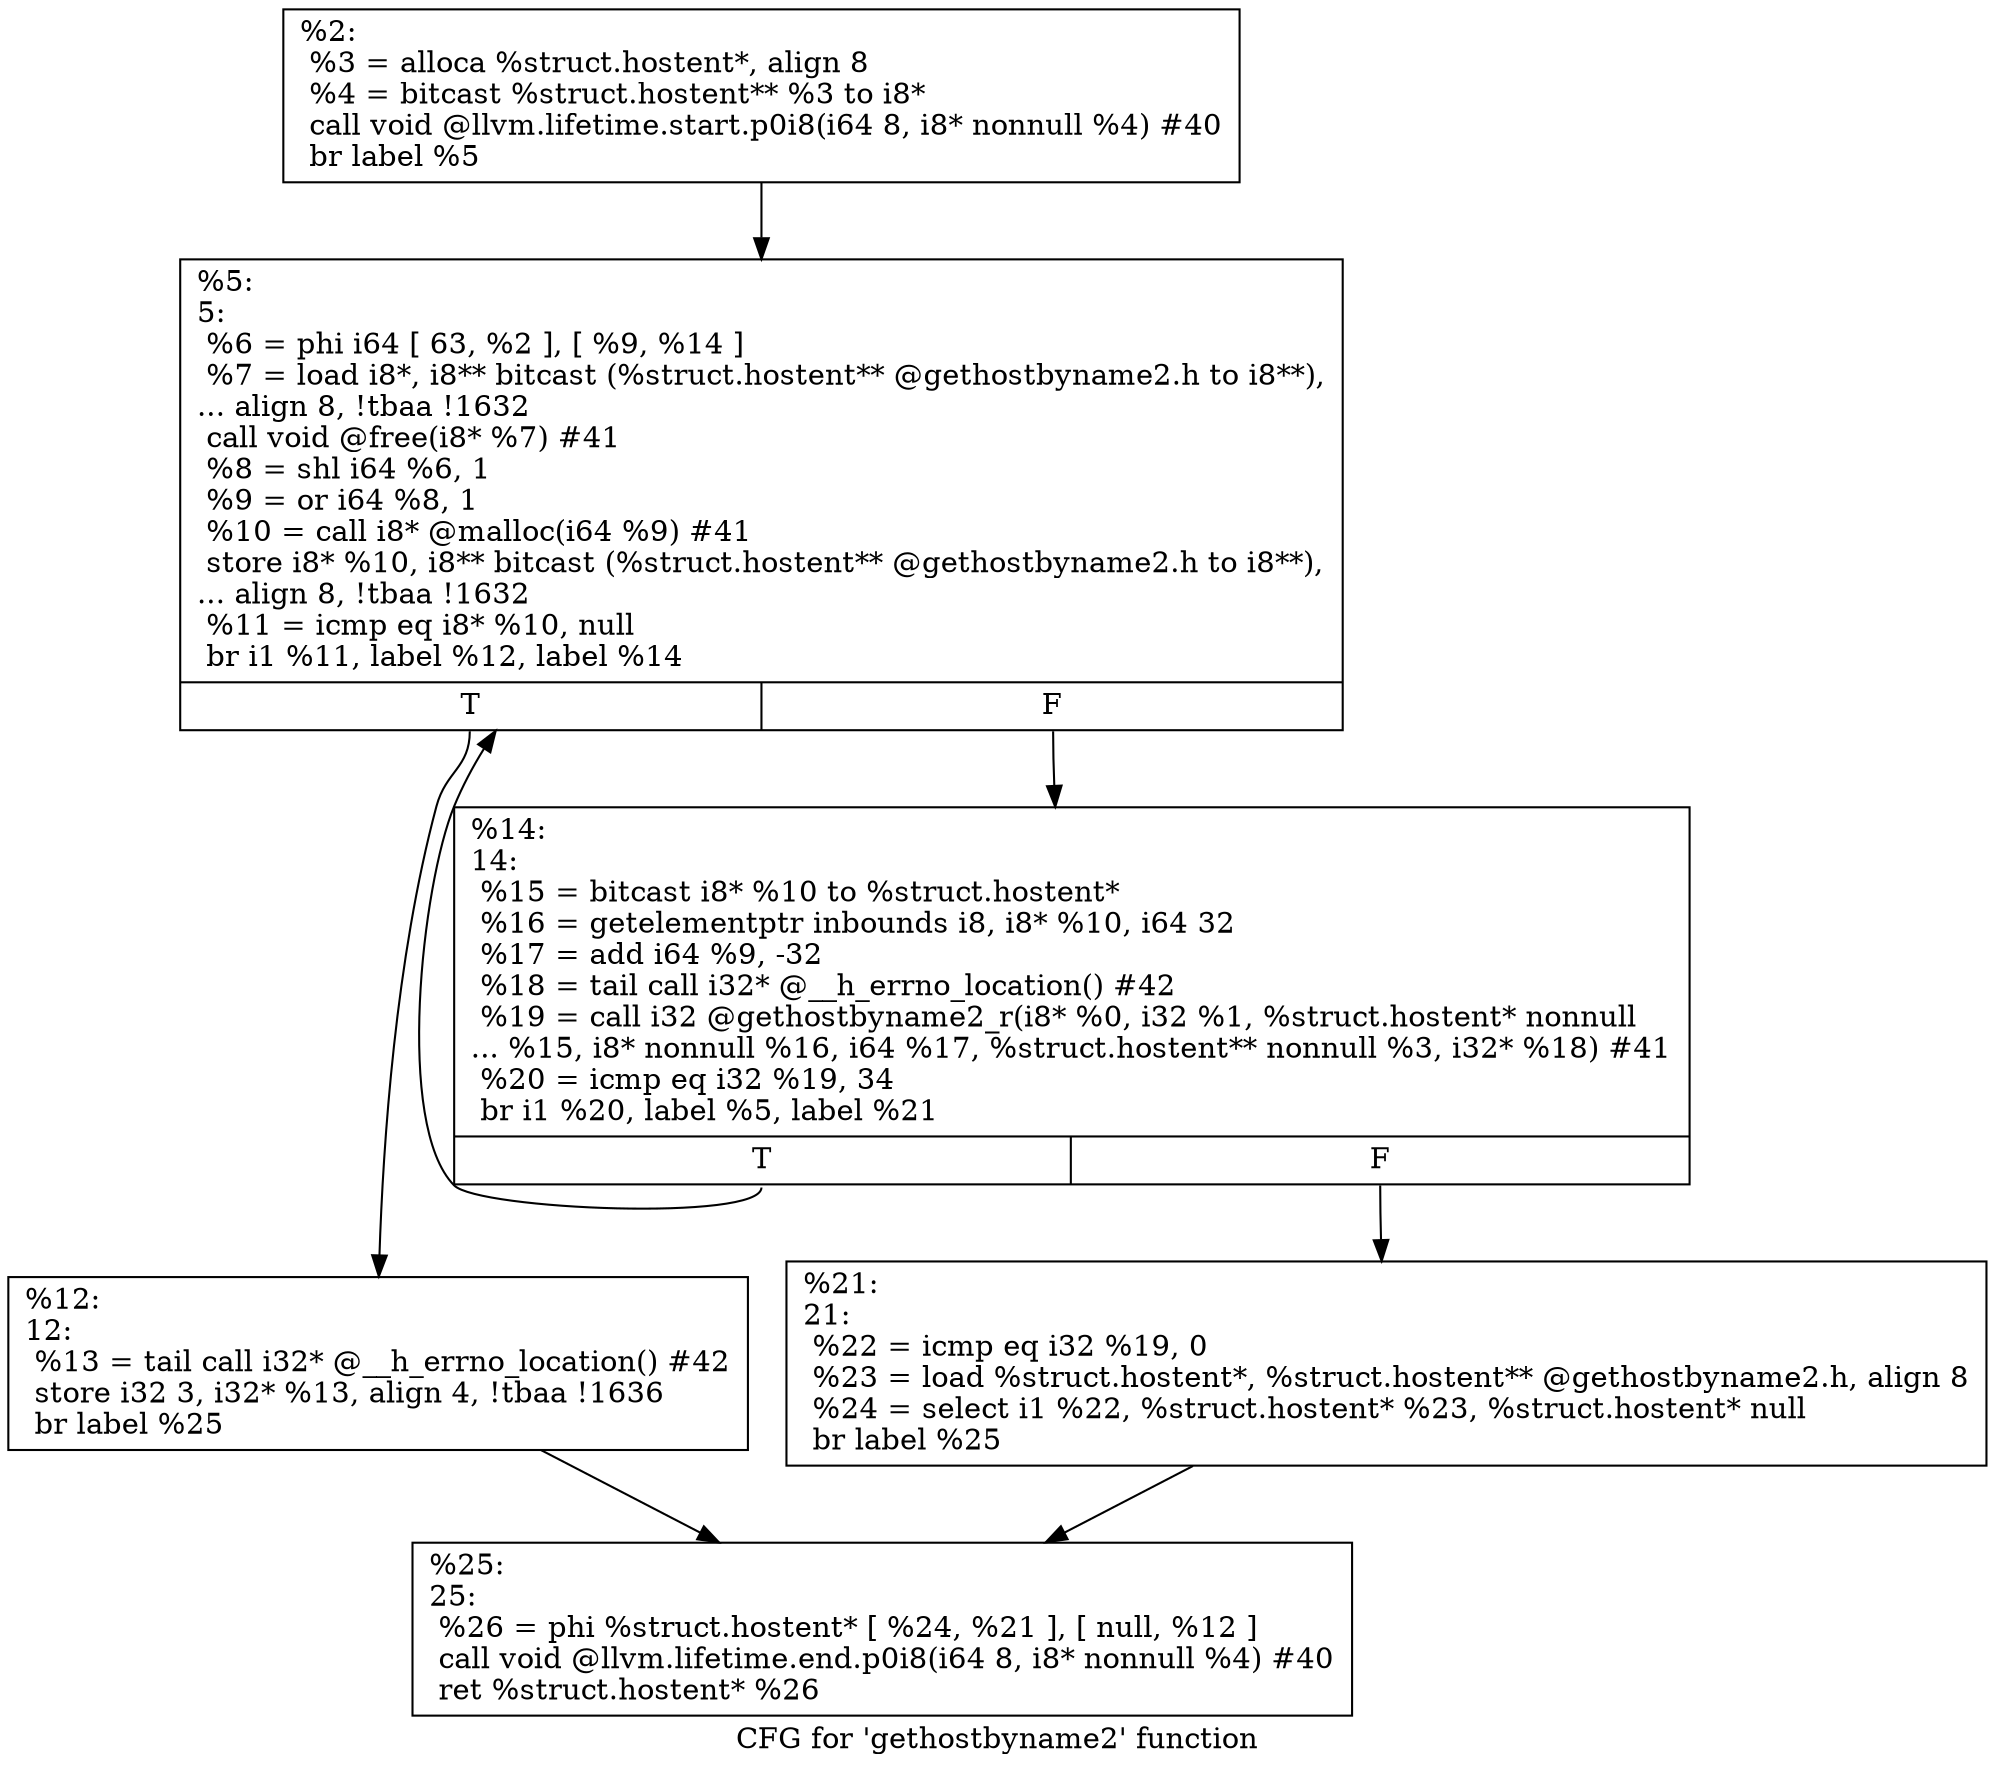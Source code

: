 digraph "CFG for 'gethostbyname2' function" {
	label="CFG for 'gethostbyname2' function";

	Node0x1b8cef0 [shape=record,label="{%2:\l  %3 = alloca %struct.hostent*, align 8\l  %4 = bitcast %struct.hostent** %3 to i8*\l  call void @llvm.lifetime.start.p0i8(i64 8, i8* nonnull %4) #40\l  br label %5\l}"];
	Node0x1b8cef0 -> Node0x1b8cf70;
	Node0x1b8cf70 [shape=record,label="{%5:\l5:                                                \l  %6 = phi i64 [ 63, %2 ], [ %9, %14 ]\l  %7 = load i8*, i8** bitcast (%struct.hostent** @gethostbyname2.h to i8**),\l... align 8, !tbaa !1632\l  call void @free(i8* %7) #41\l  %8 = shl i64 %6, 1\l  %9 = or i64 %8, 1\l  %10 = call i8* @malloc(i64 %9) #41\l  store i8* %10, i8** bitcast (%struct.hostent** @gethostbyname2.h to i8**),\l... align 8, !tbaa !1632\l  %11 = icmp eq i8* %10, null\l  br i1 %11, label %12, label %14\l|{<s0>T|<s1>F}}"];
	Node0x1b8cf70:s0 -> Node0x1b8d420;
	Node0x1b8cf70:s1 -> Node0x1b8d470;
	Node0x1b8d420 [shape=record,label="{%12:\l12:                                               \l  %13 = tail call i32* @__h_errno_location() #42\l  store i32 3, i32* %13, align 4, !tbaa !1636\l  br label %25\l}"];
	Node0x1b8d420 -> Node0x1b8d510;
	Node0x1b8d470 [shape=record,label="{%14:\l14:                                               \l  %15 = bitcast i8* %10 to %struct.hostent*\l  %16 = getelementptr inbounds i8, i8* %10, i64 32\l  %17 = add i64 %9, -32\l  %18 = tail call i32* @__h_errno_location() #42\l  %19 = call i32 @gethostbyname2_r(i8* %0, i32 %1, %struct.hostent* nonnull\l... %15, i8* nonnull %16, i64 %17, %struct.hostent** nonnull %3, i32* %18) #41\l  %20 = icmp eq i32 %19, 34\l  br i1 %20, label %5, label %21\l|{<s0>T|<s1>F}}"];
	Node0x1b8d470:s0 -> Node0x1b8cf70;
	Node0x1b8d470:s1 -> Node0x1b8d4c0;
	Node0x1b8d4c0 [shape=record,label="{%21:\l21:                                               \l  %22 = icmp eq i32 %19, 0\l  %23 = load %struct.hostent*, %struct.hostent** @gethostbyname2.h, align 8\l  %24 = select i1 %22, %struct.hostent* %23, %struct.hostent* null\l  br label %25\l}"];
	Node0x1b8d4c0 -> Node0x1b8d510;
	Node0x1b8d510 [shape=record,label="{%25:\l25:                                               \l  %26 = phi %struct.hostent* [ %24, %21 ], [ null, %12 ]\l  call void @llvm.lifetime.end.p0i8(i64 8, i8* nonnull %4) #40\l  ret %struct.hostent* %26\l}"];
}
